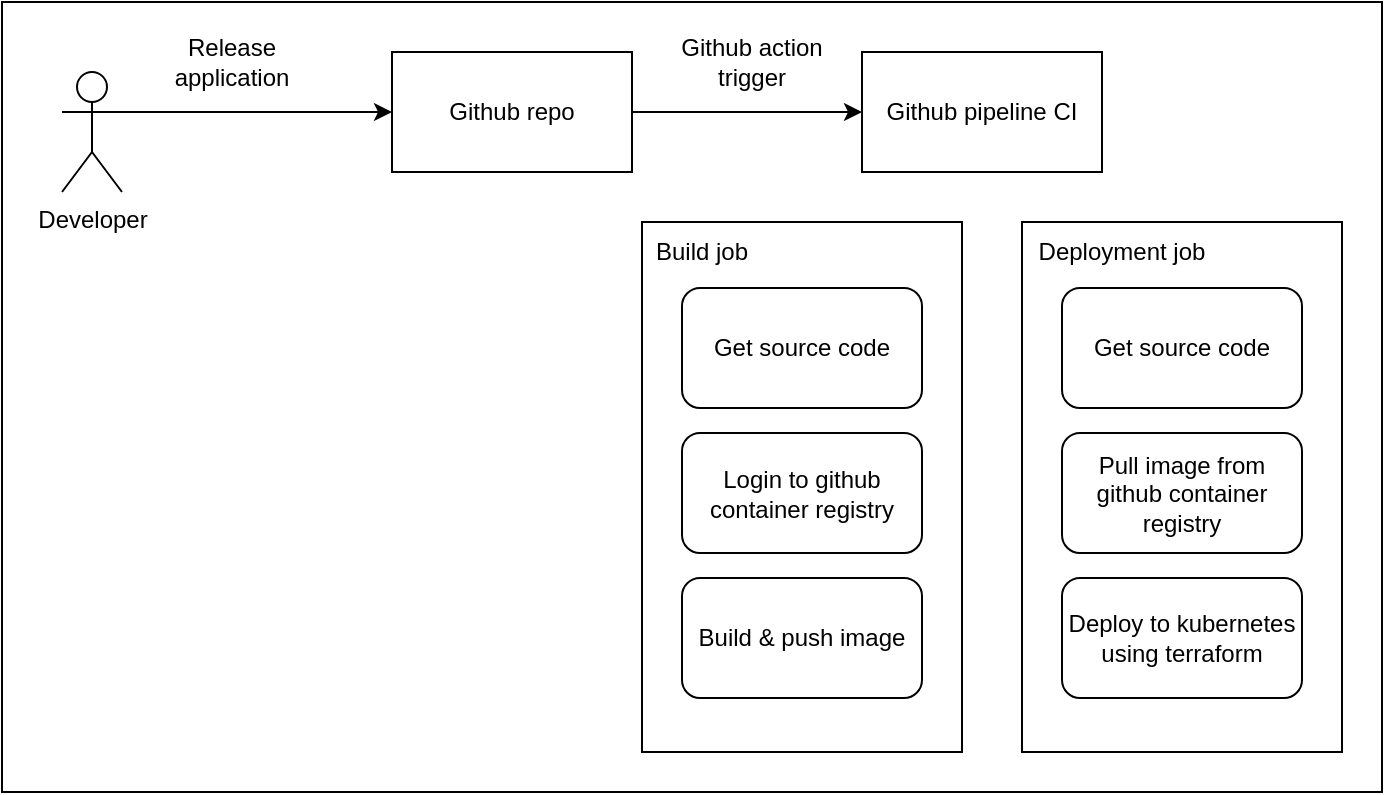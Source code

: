 <mxfile>
    <diagram id="EmW6UGahP8Xj2bmte-Xq" name="Page-1">
        <mxGraphModel dx="1133" dy="496" grid="1" gridSize="10" guides="1" tooltips="1" connect="1" arrows="1" fold="1" page="1" pageScale="1" pageWidth="1600" pageHeight="900" background="none" math="0" shadow="0">
            <root>
                <mxCell id="0"/>
                <mxCell id="1" parent="0"/>
                <mxCell id="33" value="" style="rounded=0;whiteSpace=wrap;html=1;" parent="1" vertex="1">
                    <mxGeometry x="420" y="245" width="690" height="395" as="geometry"/>
                </mxCell>
                <mxCell id="28" value="" style="rounded=0;whiteSpace=wrap;html=1;" parent="1" vertex="1">
                    <mxGeometry x="740" y="355" width="160" height="265" as="geometry"/>
                </mxCell>
                <mxCell id="4" style="edgeStyle=none;html=1;entryX=0;entryY=0.5;entryDx=0;entryDy=0;exitX=1;exitY=0.333;exitDx=0;exitDy=0;exitPerimeter=0;" parent="1" source="2" target="3" edge="1">
                    <mxGeometry relative="1" as="geometry"/>
                </mxCell>
                <mxCell id="2" value="Developer" style="shape=umlActor;verticalLabelPosition=bottom;verticalAlign=top;html=1;outlineConnect=0;" parent="1" vertex="1">
                    <mxGeometry x="450" y="280" width="30" height="60" as="geometry"/>
                </mxCell>
                <mxCell id="7" style="edgeStyle=none;html=1;entryX=0;entryY=0.5;entryDx=0;entryDy=0;" parent="1" source="3" target="6" edge="1">
                    <mxGeometry relative="1" as="geometry"/>
                </mxCell>
                <mxCell id="3" value="Github repo" style="rounded=0;whiteSpace=wrap;html=1;" parent="1" vertex="1">
                    <mxGeometry x="615" y="270" width="120" height="60" as="geometry"/>
                </mxCell>
                <mxCell id="5" value="Release application" style="text;html=1;strokeColor=none;fillColor=none;align=center;verticalAlign=middle;whiteSpace=wrap;rounded=0;" parent="1" vertex="1">
                    <mxGeometry x="500" y="260" width="70" height="30" as="geometry"/>
                </mxCell>
                <mxCell id="6" value="Github pipeline CI" style="rounded=0;whiteSpace=wrap;html=1;" parent="1" vertex="1">
                    <mxGeometry x="850" y="270" width="120" height="60" as="geometry"/>
                </mxCell>
                <mxCell id="8" value="Github action trigger" style="text;html=1;strokeColor=none;fillColor=none;align=center;verticalAlign=middle;whiteSpace=wrap;rounded=0;" parent="1" vertex="1">
                    <mxGeometry x="750" y="260" width="90" height="30" as="geometry"/>
                </mxCell>
                <mxCell id="27" value="Build job" style="text;html=1;strokeColor=none;fillColor=none;align=center;verticalAlign=middle;whiteSpace=wrap;rounded=0;" parent="1" vertex="1">
                    <mxGeometry x="740" y="355" width="60" height="30" as="geometry"/>
                </mxCell>
                <mxCell id="30" value="Login to github container registry" style="rounded=1;whiteSpace=wrap;html=1;" parent="1" vertex="1">
                    <mxGeometry x="760" y="460.5" width="120" height="60" as="geometry"/>
                </mxCell>
                <mxCell id="31" value="Get source code" style="rounded=1;whiteSpace=wrap;html=1;" parent="1" vertex="1">
                    <mxGeometry x="760" y="388" width="120" height="60" as="geometry"/>
                </mxCell>
                <mxCell id="32" value="Build &amp;amp; push image" style="rounded=1;whiteSpace=wrap;html=1;" parent="1" vertex="1">
                    <mxGeometry x="760" y="533" width="120" height="60" as="geometry"/>
                </mxCell>
                <mxCell id="35" value="" style="rounded=0;whiteSpace=wrap;html=1;" vertex="1" parent="1">
                    <mxGeometry x="930" y="355" width="160" height="265" as="geometry"/>
                </mxCell>
                <mxCell id="36" value="Deployment job" style="text;html=1;strokeColor=none;fillColor=none;align=center;verticalAlign=middle;whiteSpace=wrap;rounded=0;" vertex="1" parent="1">
                    <mxGeometry x="930" y="355" width="100" height="30" as="geometry"/>
                </mxCell>
                <mxCell id="37" value="Pull image from github container registry" style="rounded=1;whiteSpace=wrap;html=1;" vertex="1" parent="1">
                    <mxGeometry x="950" y="460.5" width="120" height="60" as="geometry"/>
                </mxCell>
                <mxCell id="38" value="Get source code" style="rounded=1;whiteSpace=wrap;html=1;" vertex="1" parent="1">
                    <mxGeometry x="950" y="388" width="120" height="60" as="geometry"/>
                </mxCell>
                <mxCell id="39" value="Deploy to kubernetes using terraform" style="rounded=1;whiteSpace=wrap;html=1;" vertex="1" parent="1">
                    <mxGeometry x="950" y="533" width="120" height="60" as="geometry"/>
                </mxCell>
            </root>
        </mxGraphModel>
    </diagram>
</mxfile>